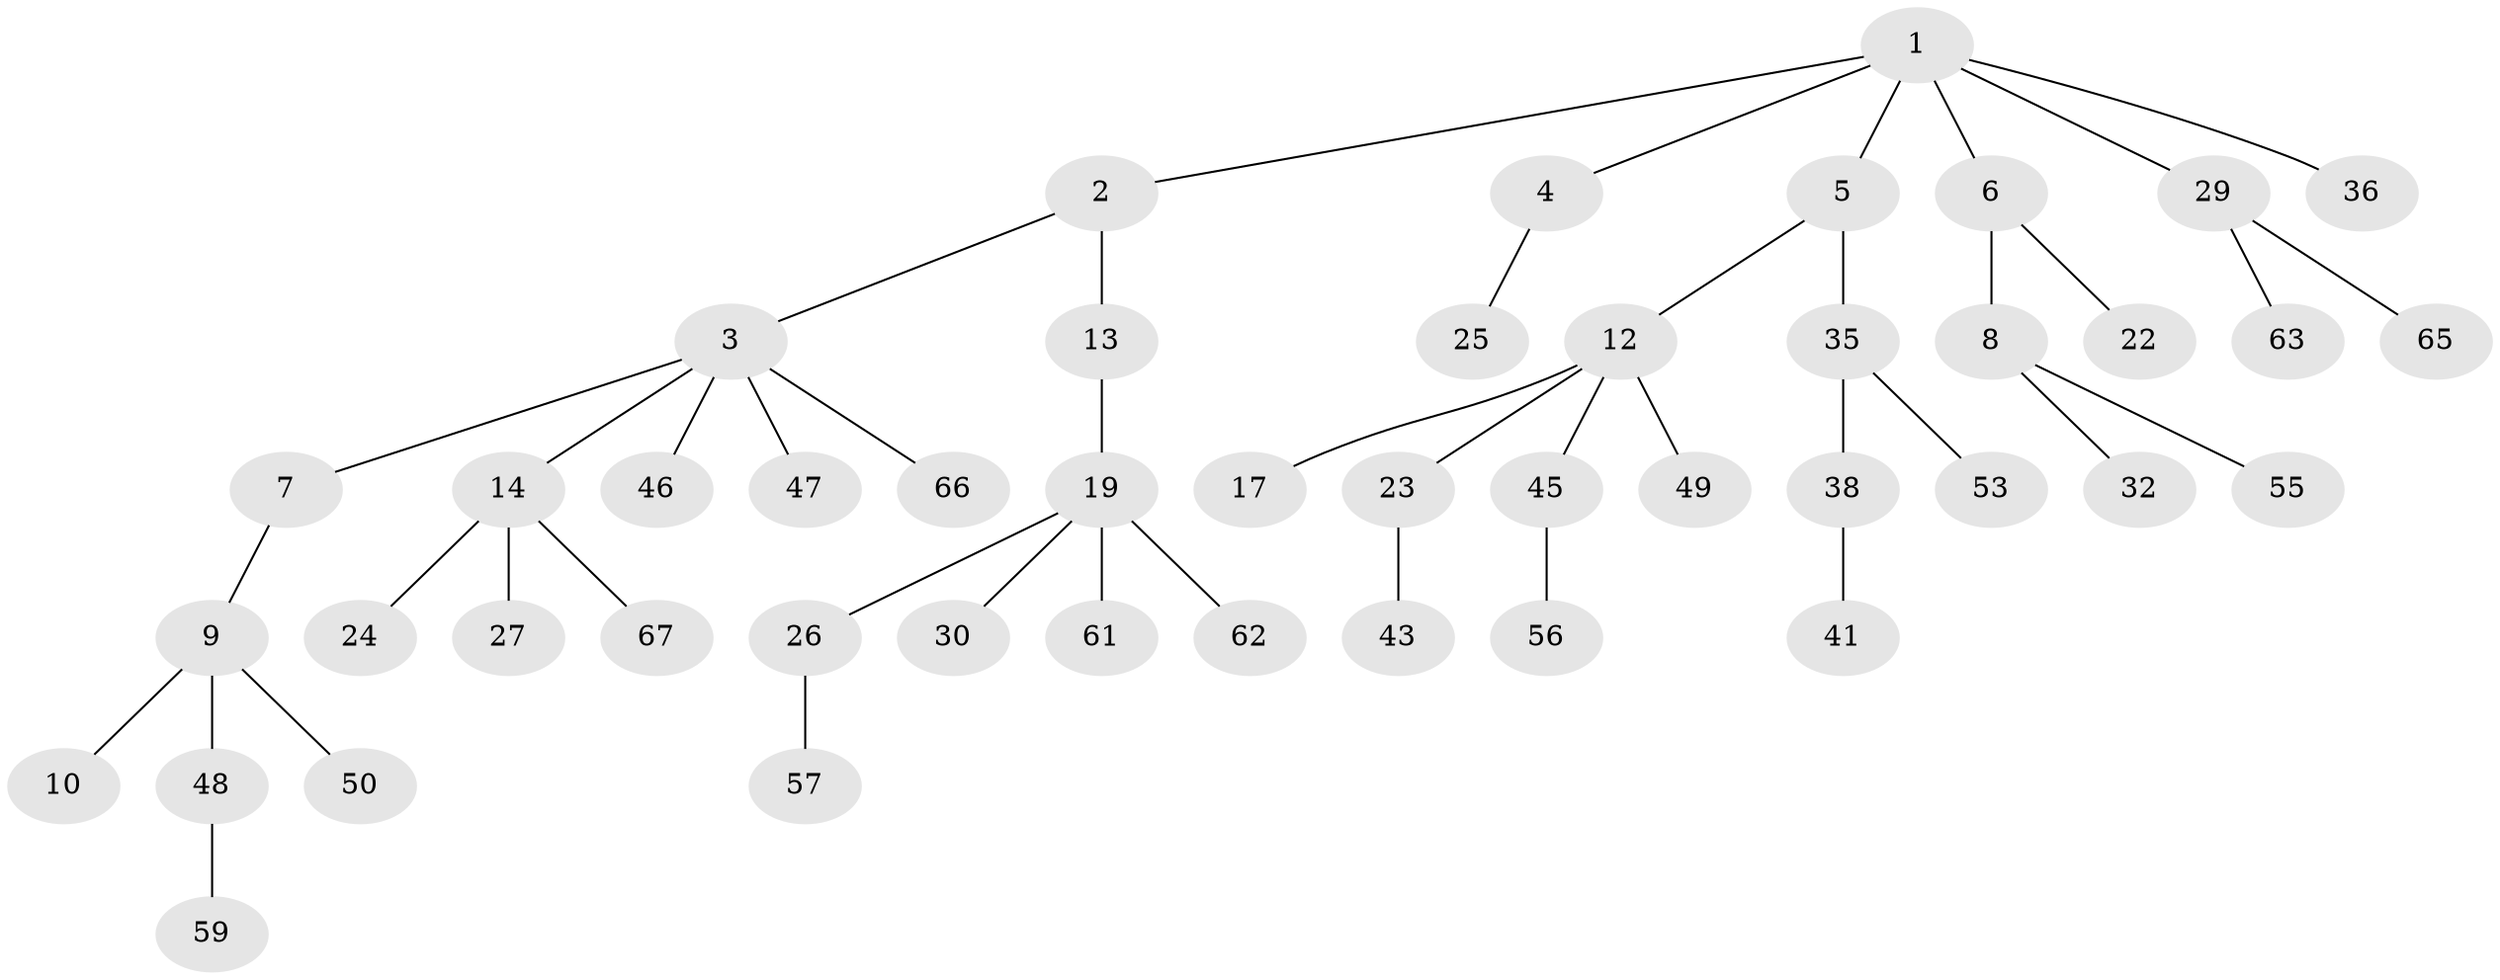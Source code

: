 // original degree distribution, {5: 0.04411764705882353, 4: 0.08823529411764706, 3: 0.1323529411764706, 1: 0.5294117647058824, 2: 0.19117647058823528, 6: 0.014705882352941176}
// Generated by graph-tools (version 1.1) at 2025/11/02/27/25 16:11:27]
// undirected, 46 vertices, 45 edges
graph export_dot {
graph [start="1"]
  node [color=gray90,style=filled];
  1 [super="+18"];
  2 [super="+33"];
  3 [super="+40"];
  4 [super="+34"];
  5 [super="+52"];
  6 [super="+42"];
  7 [super="+16"];
  8 [super="+39"];
  9 [super="+11"];
  10;
  12 [super="+20"];
  13 [super="+15"];
  14 [super="+31"];
  17 [super="+60"];
  19 [super="+21"];
  22;
  23 [super="+28"];
  24;
  25;
  26 [super="+44"];
  27 [super="+58"];
  29 [super="+54"];
  30;
  32;
  35 [super="+37"];
  36;
  38 [super="+68"];
  41;
  43;
  45;
  46;
  47;
  48 [super="+51"];
  49;
  50;
  53;
  55;
  56 [super="+64"];
  57;
  59;
  61;
  62;
  63;
  65;
  66;
  67;
  1 -- 2;
  1 -- 4;
  1 -- 5;
  1 -- 6;
  1 -- 36;
  1 -- 29;
  2 -- 3;
  2 -- 13;
  3 -- 7;
  3 -- 14;
  3 -- 46;
  3 -- 66;
  3 -- 47;
  4 -- 25;
  5 -- 12;
  5 -- 35;
  6 -- 8;
  6 -- 22;
  7 -- 9;
  8 -- 32;
  8 -- 55;
  9 -- 10;
  9 -- 48;
  9 -- 50;
  12 -- 17;
  12 -- 23;
  12 -- 45;
  12 -- 49;
  13 -- 19;
  14 -- 24;
  14 -- 27;
  14 -- 67;
  19 -- 26;
  19 -- 61;
  19 -- 62;
  19 -- 30;
  23 -- 43;
  26 -- 57;
  29 -- 65;
  29 -- 63;
  35 -- 38;
  35 -- 53;
  38 -- 41;
  45 -- 56;
  48 -- 59;
}
